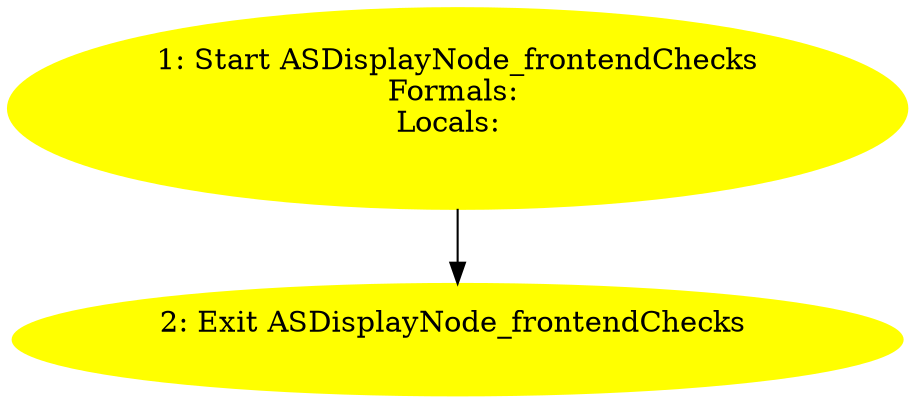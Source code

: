 digraph iCFG {
2 [label="2: Exit ASDisplayNode_frontendChecks \n  " color=yellow style=filled]
	

1 [label="1: Start ASDisplayNode_frontendChecks\nFormals: \nLocals:  \n  " color=yellow style=filled]
	

	 1 -> 2 ;
}
